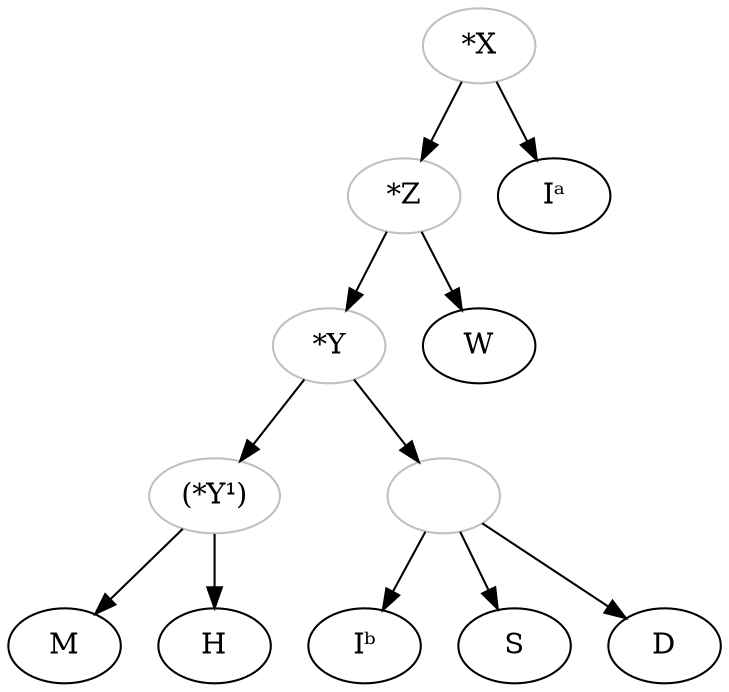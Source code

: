 digraph {
    X [label="*X", color="grey"]
    Z [label="*Z", color="grey"]
    Y [label="*Y", color="grey"]
    Y1 [label="(*Y¹)", color="grey"] # There is no explanation of why this group is represented in parenthesis.
    IbSD [label="", color="grey"]

    Ia [label="Iᵃ"] # First part of the manuscript I by scribe a
    Ib [label="Iᵇ"] # Second part of the manuscript I by scribe b

    X -> Ia
    X -> Z

    Z -> W
    Z -> Y

    Y -> IbSD
    Y -> Y1

    IbSD -> Ib
    IbSD -> S 
    IbSD -> D 

    Y1 -> M
    Y1 -> H
}